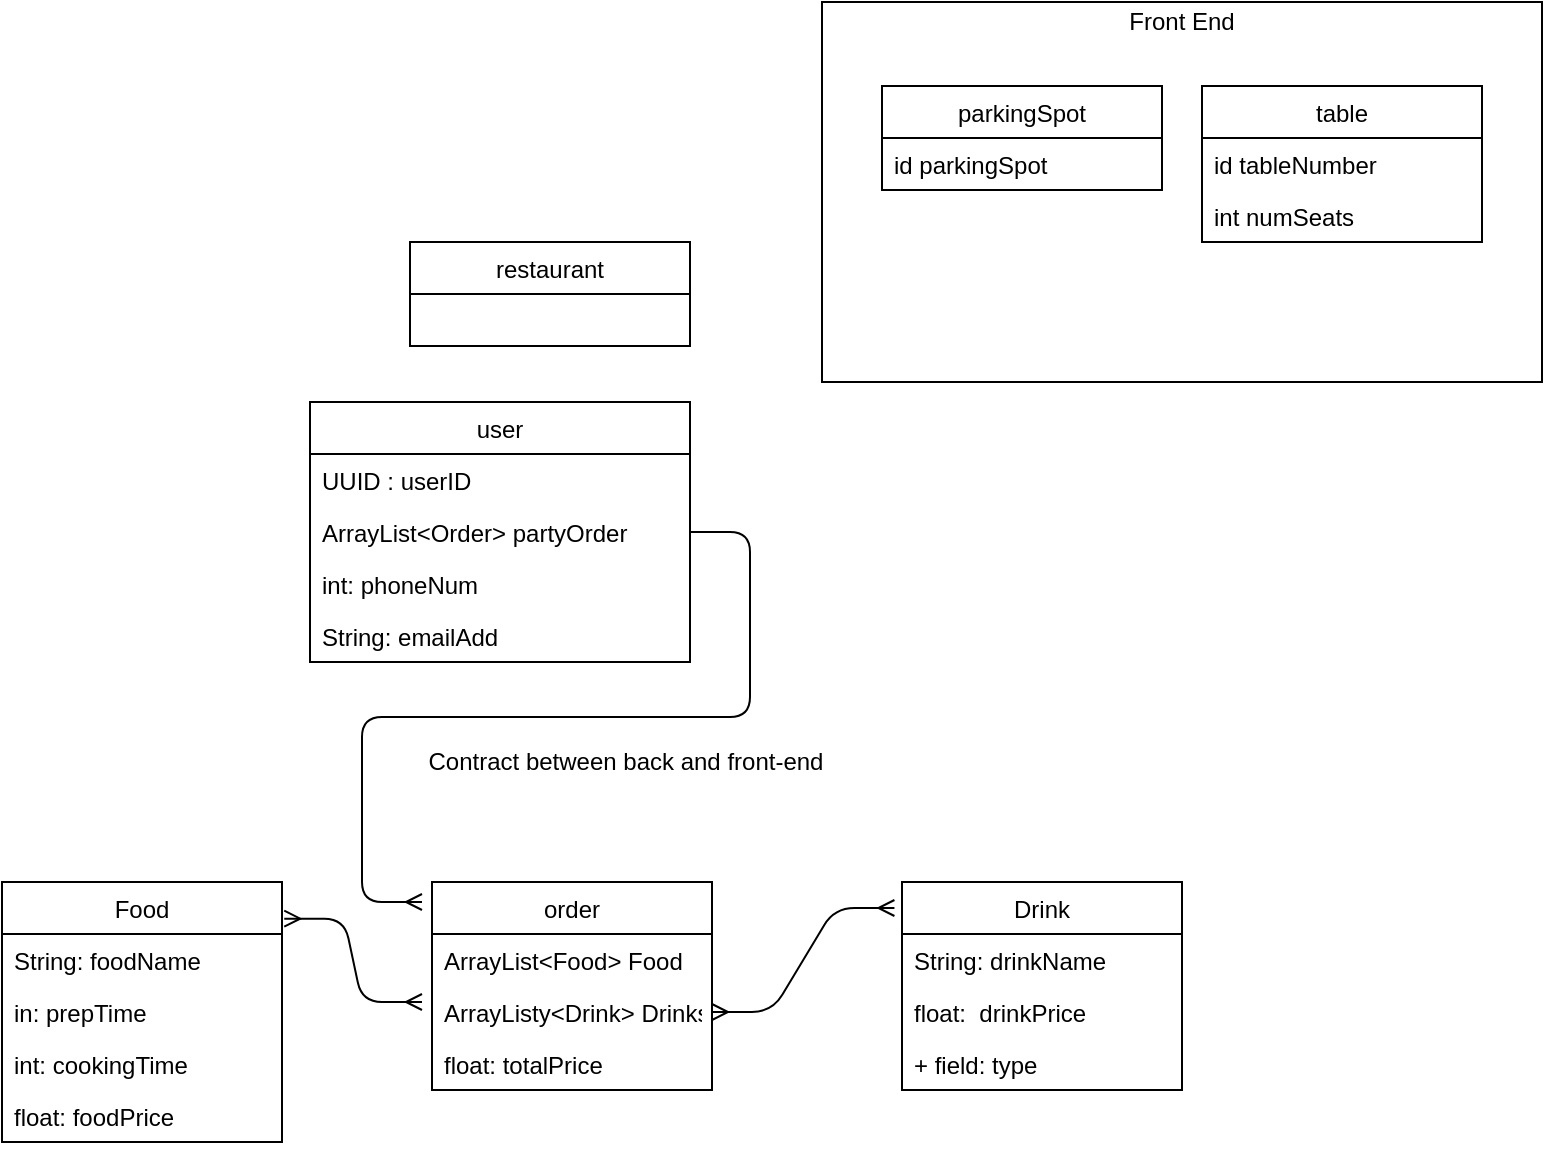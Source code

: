 <mxfile version="14.1.8" type="device"><diagram id="VYJW3p7n2ea6v_h_j2Fz" name="Page-1"><mxGraphModel dx="1426" dy="860" grid="1" gridSize="10" guides="1" tooltips="1" connect="1" arrows="1" fold="1" page="1" pageScale="1" pageWidth="827" pageHeight="1169" math="0" shadow="0"><root><mxCell id="0"/><mxCell id="1" parent="0"/><mxCell id="bCl1sk_LYVRxABHO9bnU-34" value="" style="rounded=0;whiteSpace=wrap;html=1;" vertex="1" parent="1"><mxGeometry x="450" y="70" width="360" height="190" as="geometry"/></mxCell><mxCell id="bCl1sk_LYVRxABHO9bnU-1" value="order" style="swimlane;fontStyle=0;childLayout=stackLayout;horizontal=1;startSize=26;fillColor=none;horizontalStack=0;resizeParent=1;resizeParentMax=0;resizeLast=0;collapsible=1;marginBottom=0;" vertex="1" parent="1"><mxGeometry x="255" y="510" width="140" height="104" as="geometry"/></mxCell><mxCell id="bCl1sk_LYVRxABHO9bnU-2" value="ArrayList&lt;Food&gt; Food" style="text;strokeColor=none;fillColor=none;align=left;verticalAlign=top;spacingLeft=4;spacingRight=4;overflow=hidden;rotatable=0;points=[[0,0.5],[1,0.5]];portConstraint=eastwest;" vertex="1" parent="bCl1sk_LYVRxABHO9bnU-1"><mxGeometry y="26" width="140" height="26" as="geometry"/></mxCell><mxCell id="bCl1sk_LYVRxABHO9bnU-3" value="ArrayListy&lt;Drink&gt; Drinks" style="text;strokeColor=none;fillColor=none;align=left;verticalAlign=top;spacingLeft=4;spacingRight=4;overflow=hidden;rotatable=0;points=[[0,0.5],[1,0.5]];portConstraint=eastwest;" vertex="1" parent="bCl1sk_LYVRxABHO9bnU-1"><mxGeometry y="52" width="140" height="26" as="geometry"/></mxCell><mxCell id="bCl1sk_LYVRxABHO9bnU-4" value="float: totalPrice" style="text;strokeColor=none;fillColor=none;align=left;verticalAlign=top;spacingLeft=4;spacingRight=4;overflow=hidden;rotatable=0;points=[[0,0.5],[1,0.5]];portConstraint=eastwest;" vertex="1" parent="bCl1sk_LYVRxABHO9bnU-1"><mxGeometry y="78" width="140" height="26" as="geometry"/></mxCell><mxCell id="bCl1sk_LYVRxABHO9bnU-5" value="restaurant" style="swimlane;fontStyle=0;childLayout=stackLayout;horizontal=1;startSize=26;fillColor=none;horizontalStack=0;resizeParent=1;resizeParentMax=0;resizeLast=0;collapsible=1;marginBottom=0;" vertex="1" parent="1"><mxGeometry x="244" y="190" width="140" height="52" as="geometry"/></mxCell><mxCell id="bCl1sk_LYVRxABHO9bnU-7" value="parkingSpot" style="swimlane;fontStyle=0;childLayout=stackLayout;horizontal=1;startSize=26;fillColor=none;horizontalStack=0;resizeParent=1;resizeParentMax=0;resizeLast=0;collapsible=1;marginBottom=0;" vertex="1" parent="1"><mxGeometry x="480" y="112" width="140" height="52" as="geometry"/></mxCell><mxCell id="bCl1sk_LYVRxABHO9bnU-8" value="id parkingSpot" style="text;strokeColor=none;fillColor=none;align=left;verticalAlign=top;spacingLeft=4;spacingRight=4;overflow=hidden;rotatable=0;points=[[0,0.5],[1,0.5]];portConstraint=eastwest;" vertex="1" parent="bCl1sk_LYVRxABHO9bnU-7"><mxGeometry y="26" width="140" height="26" as="geometry"/></mxCell><mxCell id="bCl1sk_LYVRxABHO9bnU-11" value="table" style="swimlane;fontStyle=0;childLayout=stackLayout;horizontal=1;startSize=26;fillColor=none;horizontalStack=0;resizeParent=1;resizeParentMax=0;resizeLast=0;collapsible=1;marginBottom=0;" vertex="1" parent="1"><mxGeometry x="640" y="112" width="140" height="78" as="geometry"/></mxCell><mxCell id="bCl1sk_LYVRxABHO9bnU-12" value="id tableNumber" style="text;strokeColor=none;fillColor=none;align=left;verticalAlign=top;spacingLeft=4;spacingRight=4;overflow=hidden;rotatable=0;points=[[0,0.5],[1,0.5]];portConstraint=eastwest;" vertex="1" parent="bCl1sk_LYVRxABHO9bnU-11"><mxGeometry y="26" width="140" height="26" as="geometry"/></mxCell><mxCell id="bCl1sk_LYVRxABHO9bnU-13" value="int numSeats" style="text;strokeColor=none;fillColor=none;align=left;verticalAlign=top;spacingLeft=4;spacingRight=4;overflow=hidden;rotatable=0;points=[[0,0.5],[1,0.5]];portConstraint=eastwest;" vertex="1" parent="bCl1sk_LYVRxABHO9bnU-11"><mxGeometry y="52" width="140" height="26" as="geometry"/></mxCell><mxCell id="bCl1sk_LYVRxABHO9bnU-15" value="user" style="swimlane;fontStyle=0;childLayout=stackLayout;horizontal=1;startSize=26;fillColor=none;horizontalStack=0;resizeParent=1;resizeParentMax=0;resizeLast=0;collapsible=1;marginBottom=0;" vertex="1" parent="1"><mxGeometry x="194" y="270" width="190" height="130" as="geometry"/></mxCell><mxCell id="bCl1sk_LYVRxABHO9bnU-16" value="UUID : userID" style="text;strokeColor=none;fillColor=none;align=left;verticalAlign=top;spacingLeft=4;spacingRight=4;overflow=hidden;rotatable=0;points=[[0,0.5],[1,0.5]];portConstraint=eastwest;" vertex="1" parent="bCl1sk_LYVRxABHO9bnU-15"><mxGeometry y="26" width="190" height="26" as="geometry"/></mxCell><mxCell id="bCl1sk_LYVRxABHO9bnU-19" value="ArrayList&lt;Order&gt; partyOrder" style="text;strokeColor=none;fillColor=none;align=left;verticalAlign=top;spacingLeft=4;spacingRight=4;overflow=hidden;rotatable=0;points=[[0,0.5],[1,0.5]];portConstraint=eastwest;" vertex="1" parent="bCl1sk_LYVRxABHO9bnU-15"><mxGeometry y="52" width="190" height="26" as="geometry"/></mxCell><mxCell id="bCl1sk_LYVRxABHO9bnU-37" value="int: phoneNum" style="text;strokeColor=none;fillColor=none;align=left;verticalAlign=top;spacingLeft=4;spacingRight=4;overflow=hidden;rotatable=0;points=[[0,0.5],[1,0.5]];portConstraint=eastwest;" vertex="1" parent="bCl1sk_LYVRxABHO9bnU-15"><mxGeometry y="78" width="190" height="26" as="geometry"/></mxCell><mxCell id="bCl1sk_LYVRxABHO9bnU-36" value="String: emailAdd" style="text;strokeColor=none;fillColor=none;align=left;verticalAlign=top;spacingLeft=4;spacingRight=4;overflow=hidden;rotatable=0;points=[[0,0.5],[1,0.5]];portConstraint=eastwest;" vertex="1" parent="bCl1sk_LYVRxABHO9bnU-15"><mxGeometry y="104" width="190" height="26" as="geometry"/></mxCell><mxCell id="bCl1sk_LYVRxABHO9bnU-20" value="Food" style="swimlane;fontStyle=0;childLayout=stackLayout;horizontal=1;startSize=26;fillColor=none;horizontalStack=0;resizeParent=1;resizeParentMax=0;resizeLast=0;collapsible=1;marginBottom=0;" vertex="1" parent="1"><mxGeometry x="40" y="510" width="140" height="130" as="geometry"/></mxCell><mxCell id="bCl1sk_LYVRxABHO9bnU-21" value="String: foodName" style="text;strokeColor=none;fillColor=none;align=left;verticalAlign=top;spacingLeft=4;spacingRight=4;overflow=hidden;rotatable=0;points=[[0,0.5],[1,0.5]];portConstraint=eastwest;" vertex="1" parent="bCl1sk_LYVRxABHO9bnU-20"><mxGeometry y="26" width="140" height="26" as="geometry"/></mxCell><mxCell id="bCl1sk_LYVRxABHO9bnU-22" value="in: prepTime" style="text;strokeColor=none;fillColor=none;align=left;verticalAlign=top;spacingLeft=4;spacingRight=4;overflow=hidden;rotatable=0;points=[[0,0.5],[1,0.5]];portConstraint=eastwest;" vertex="1" parent="bCl1sk_LYVRxABHO9bnU-20"><mxGeometry y="52" width="140" height="26" as="geometry"/></mxCell><mxCell id="bCl1sk_LYVRxABHO9bnU-23" value="int: cookingTime" style="text;strokeColor=none;fillColor=none;align=left;verticalAlign=top;spacingLeft=4;spacingRight=4;overflow=hidden;rotatable=0;points=[[0,0.5],[1,0.5]];portConstraint=eastwest;" vertex="1" parent="bCl1sk_LYVRxABHO9bnU-20"><mxGeometry y="78" width="140" height="26" as="geometry"/></mxCell><mxCell id="bCl1sk_LYVRxABHO9bnU-24" value="float: foodPrice" style="text;strokeColor=none;fillColor=none;align=left;verticalAlign=top;spacingLeft=4;spacingRight=4;overflow=hidden;rotatable=0;points=[[0,0.5],[1,0.5]];portConstraint=eastwest;" vertex="1" parent="bCl1sk_LYVRxABHO9bnU-20"><mxGeometry y="104" width="140" height="26" as="geometry"/></mxCell><mxCell id="bCl1sk_LYVRxABHO9bnU-25" value="Drink" style="swimlane;fontStyle=0;childLayout=stackLayout;horizontal=1;startSize=26;fillColor=none;horizontalStack=0;resizeParent=1;resizeParentMax=0;resizeLast=0;collapsible=1;marginBottom=0;" vertex="1" parent="1"><mxGeometry x="490" y="510" width="140" height="104" as="geometry"/></mxCell><mxCell id="bCl1sk_LYVRxABHO9bnU-26" value="String: drinkName" style="text;strokeColor=none;fillColor=none;align=left;verticalAlign=top;spacingLeft=4;spacingRight=4;overflow=hidden;rotatable=0;points=[[0,0.5],[1,0.5]];portConstraint=eastwest;" vertex="1" parent="bCl1sk_LYVRxABHO9bnU-25"><mxGeometry y="26" width="140" height="26" as="geometry"/></mxCell><mxCell id="bCl1sk_LYVRxABHO9bnU-27" value="float:  drinkPrice" style="text;strokeColor=none;fillColor=none;align=left;verticalAlign=top;spacingLeft=4;spacingRight=4;overflow=hidden;rotatable=0;points=[[0,0.5],[1,0.5]];portConstraint=eastwest;" vertex="1" parent="bCl1sk_LYVRxABHO9bnU-25"><mxGeometry y="52" width="140" height="26" as="geometry"/></mxCell><mxCell id="bCl1sk_LYVRxABHO9bnU-28" value="+ field: type" style="text;strokeColor=none;fillColor=none;align=left;verticalAlign=top;spacingLeft=4;spacingRight=4;overflow=hidden;rotatable=0;points=[[0,0.5],[1,0.5]];portConstraint=eastwest;" vertex="1" parent="bCl1sk_LYVRxABHO9bnU-25"><mxGeometry y="78" width="140" height="26" as="geometry"/></mxCell><mxCell id="bCl1sk_LYVRxABHO9bnU-29" value="" style="edgeStyle=entityRelationEdgeStyle;fontSize=12;html=1;endArrow=ERmany;startArrow=ERmany;exitX=1.008;exitY=0.141;exitDx=0;exitDy=0;exitPerimeter=0;" edge="1" parent="1" source="bCl1sk_LYVRxABHO9bnU-20"><mxGeometry width="100" height="100" relative="1" as="geometry"><mxPoint x="360" y="510" as="sourcePoint"/><mxPoint x="250" y="570" as="targetPoint"/></mxGeometry></mxCell><mxCell id="bCl1sk_LYVRxABHO9bnU-30" value="" style="edgeStyle=entityRelationEdgeStyle;fontSize=12;html=1;endArrow=ERmany;startArrow=ERmany;entryX=-0.027;entryY=0.125;entryDx=0;entryDy=0;entryPerimeter=0;exitX=1;exitY=0.5;exitDx=0;exitDy=0;" edge="1" parent="1" source="bCl1sk_LYVRxABHO9bnU-3" target="bCl1sk_LYVRxABHO9bnU-25"><mxGeometry width="100" height="100" relative="1" as="geometry"><mxPoint x="360" y="510" as="sourcePoint"/><mxPoint x="460" y="410" as="targetPoint"/></mxGeometry></mxCell><mxCell id="bCl1sk_LYVRxABHO9bnU-31" value="" style="edgeStyle=entityRelationEdgeStyle;fontSize=12;html=1;endArrow=ERmany;exitX=1;exitY=0.5;exitDx=0;exitDy=0;" edge="1" parent="1" source="bCl1sk_LYVRxABHO9bnU-19"><mxGeometry width="100" height="100" relative="1" as="geometry"><mxPoint x="360" y="510" as="sourcePoint"/><mxPoint x="250" y="520" as="targetPoint"/></mxGeometry></mxCell><mxCell id="bCl1sk_LYVRxABHO9bnU-35" value="Front End" style="text;html=1;strokeColor=none;fillColor=none;align=center;verticalAlign=middle;whiteSpace=wrap;rounded=0;" vertex="1" parent="1"><mxGeometry x="590" y="70" width="80" height="20" as="geometry"/></mxCell><mxCell id="bCl1sk_LYVRxABHO9bnU-39" value="Contract between back and front-end" style="text;html=1;strokeColor=none;fillColor=none;align=center;verticalAlign=middle;whiteSpace=wrap;rounded=0;" vertex="1" parent="1"><mxGeometry x="244" y="440" width="216" height="20" as="geometry"/></mxCell></root></mxGraphModel></diagram></mxfile>